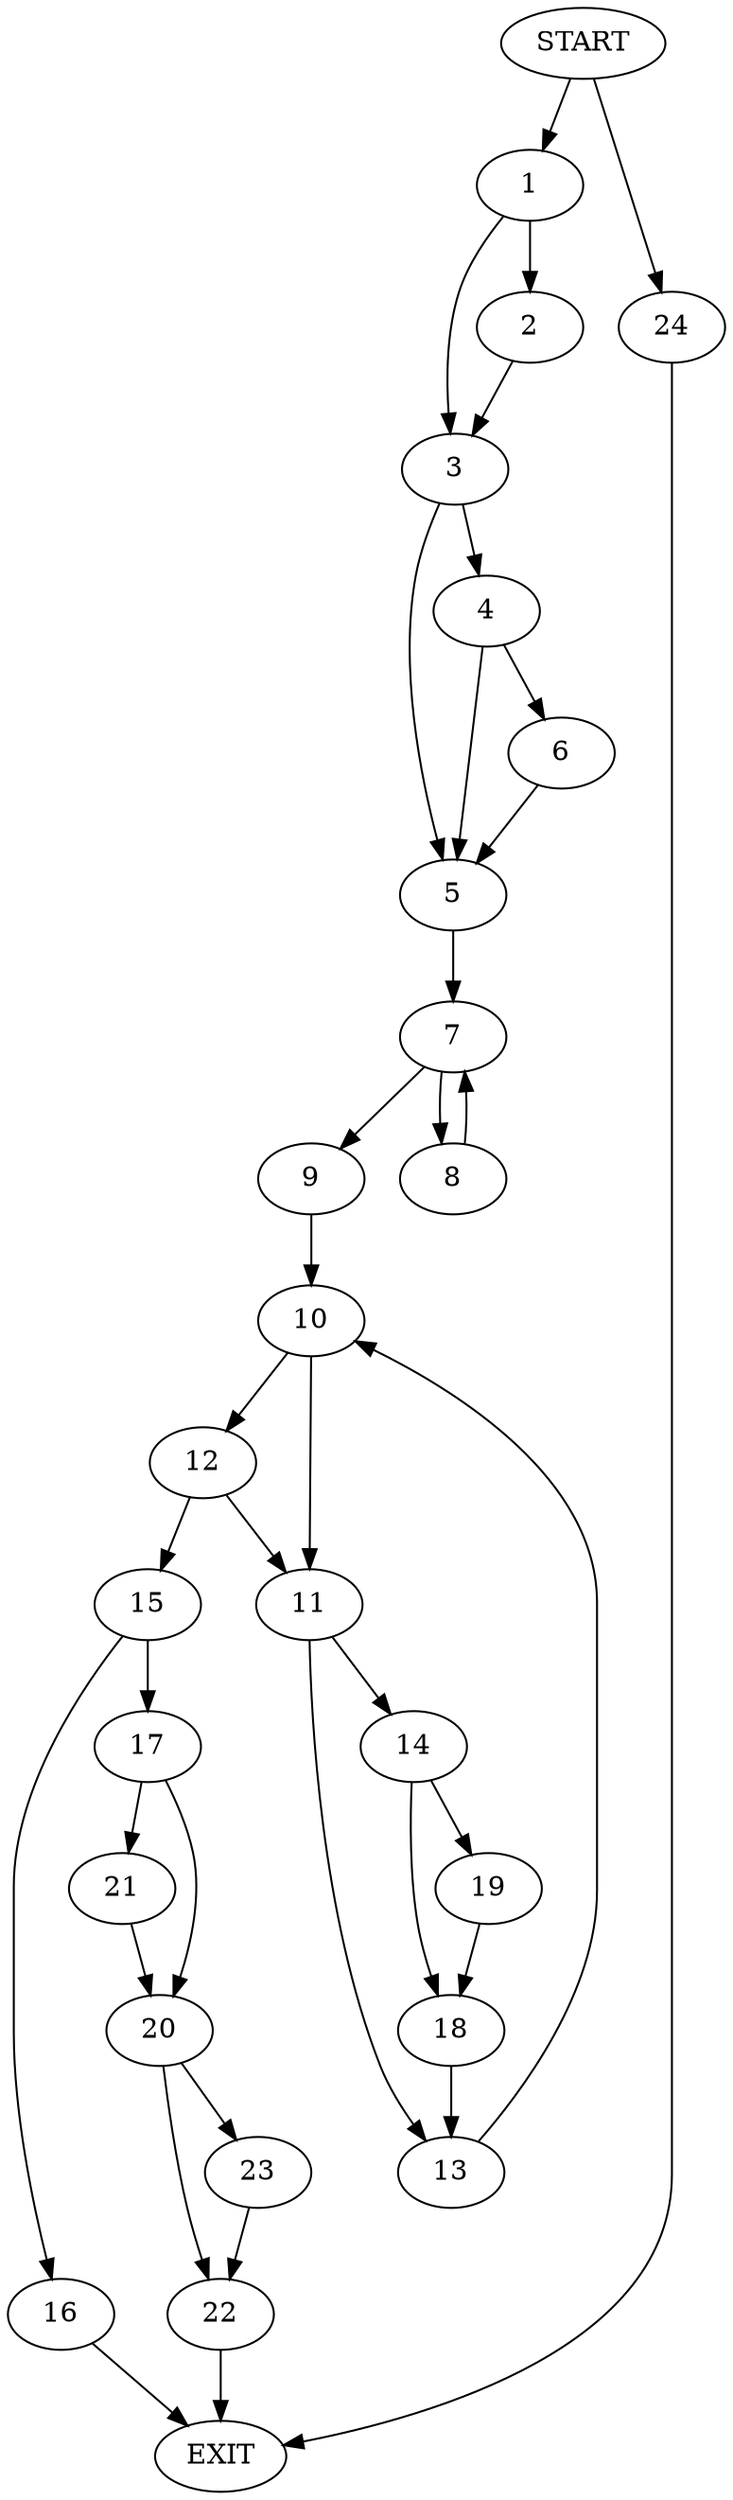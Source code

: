 digraph {
0 [label="START"]
25 [label="EXIT"]
0 -> 1
1 -> 2
1 -> 3
3 -> 4
3 -> 5
2 -> 3
4 -> 6
4 -> 5
5 -> 7
6 -> 5
7 -> 8
7 -> 9
8 -> 7
9 -> 10
10 -> 11
10 -> 12
11 -> 13
11 -> 14
12 -> 11
12 -> 15
15 -> 16
15 -> 17
13 -> 10
14 -> 18
14 -> 19
18 -> 13
19 -> 18
17 -> 20
17 -> 21
16 -> 25
20 -> 22
20 -> 23
21 -> 20
23 -> 22
22 -> 25
0 -> 24
24 -> 25
}
